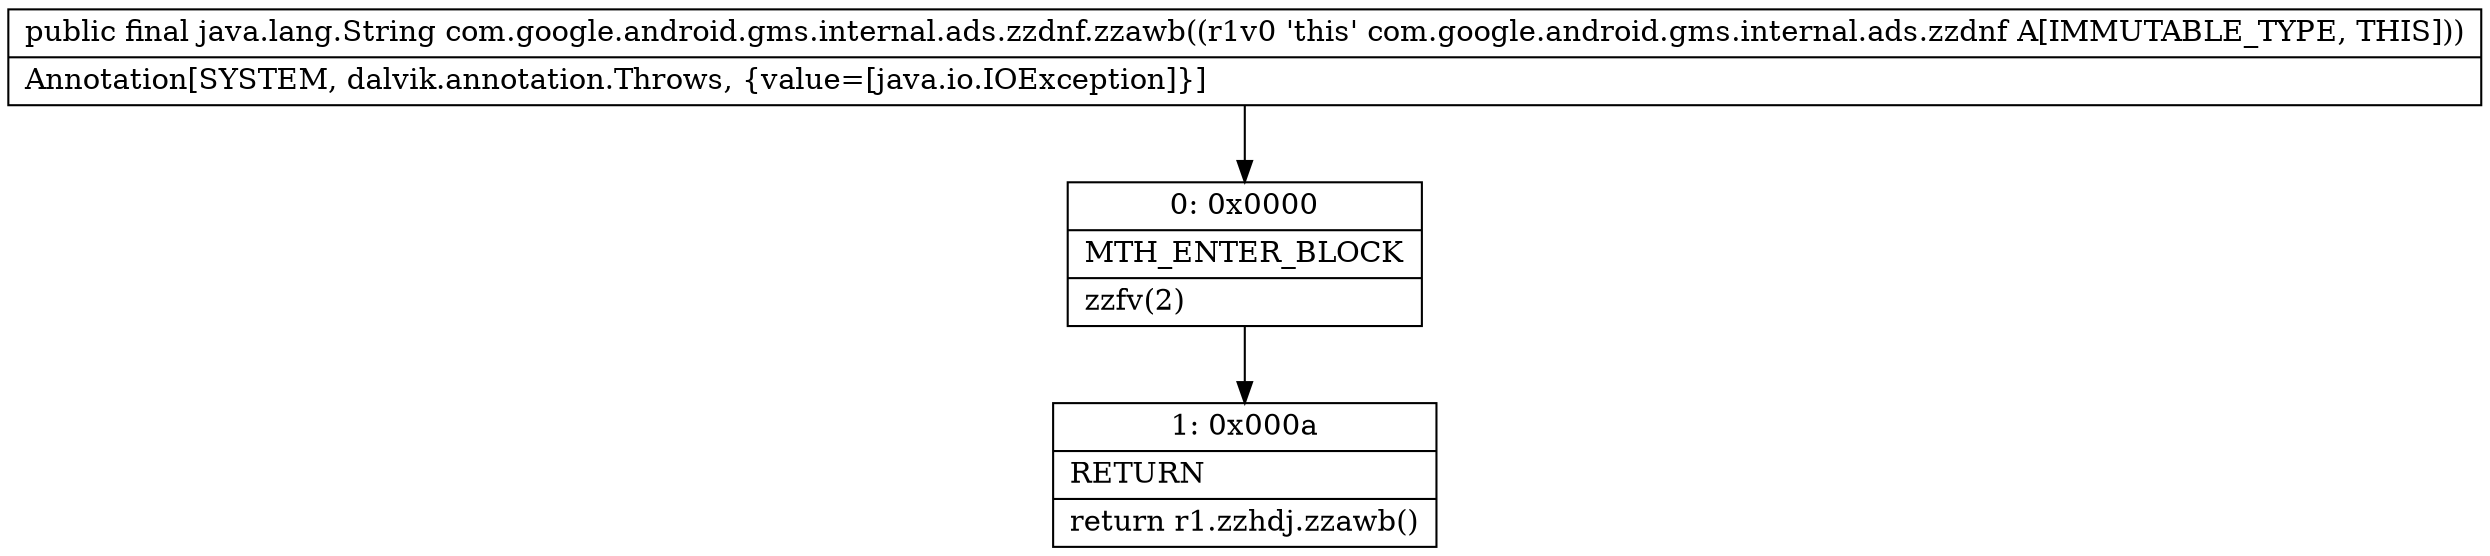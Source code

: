 digraph "CFG forcom.google.android.gms.internal.ads.zzdnf.zzawb()Ljava\/lang\/String;" {
Node_0 [shape=record,label="{0\:\ 0x0000|MTH_ENTER_BLOCK\l|zzfv(2)\l}"];
Node_1 [shape=record,label="{1\:\ 0x000a|RETURN\l|return r1.zzhdj.zzawb()\l}"];
MethodNode[shape=record,label="{public final java.lang.String com.google.android.gms.internal.ads.zzdnf.zzawb((r1v0 'this' com.google.android.gms.internal.ads.zzdnf A[IMMUTABLE_TYPE, THIS]))  | Annotation[SYSTEM, dalvik.annotation.Throws, \{value=[java.io.IOException]\}]\l}"];
MethodNode -> Node_0;
Node_0 -> Node_1;
}

